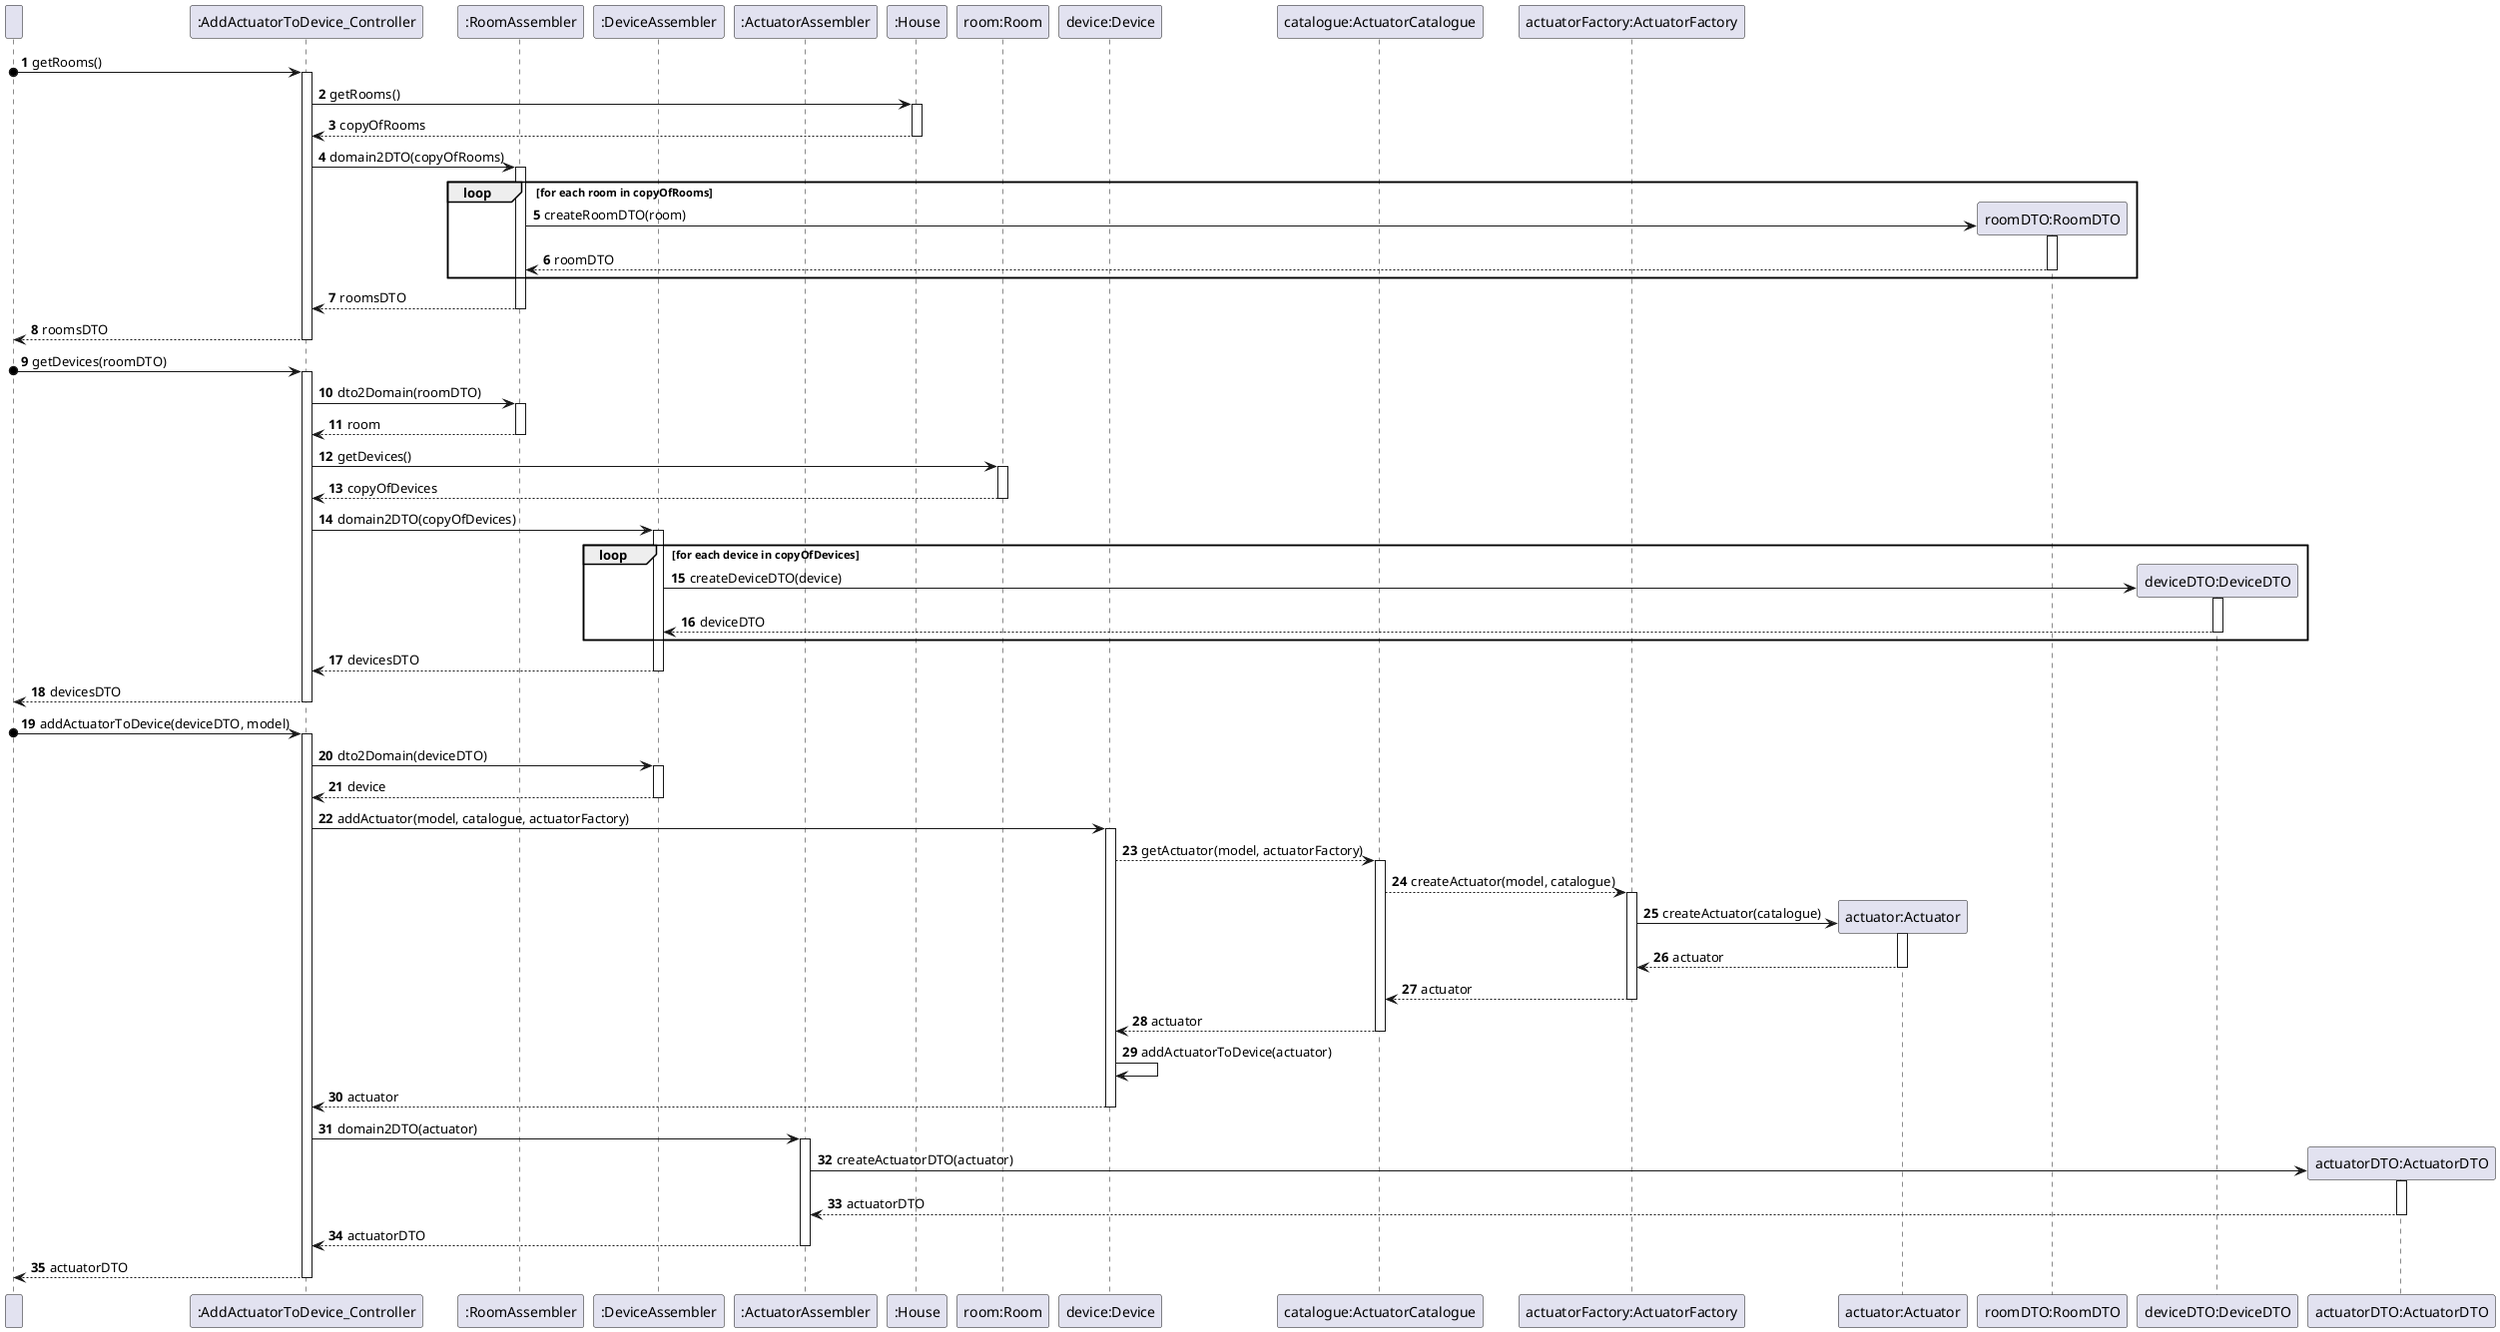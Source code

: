 @startuml
'https://plantuml.com/sequence-diagram

participant " " as User

participant ":AddActuatorToDevice_Controller" as AddActuatorToDevice_Controller

participant ":RoomAssembler" as RoomAssembler

participant ":DeviceAssembler" as DeviceAssembler

participant ":ActuatorAssembler" as ActuatorAssembler

participant ":House" as House

participant "room:Room" as Room

participant "device:Device" as Device

participant "catalogue:ActuatorCatalogue" as CatalogueActuator

participant "actuatorFactory:ActuatorFactory" as ActuatorFactory

participant "actuator:Actuator" as Actuator

participant "roomDTO:RoomDTO" as RoomDTO

participant "deviceDTO:DeviceDTO" as DeviceDTO

participant "actuatorDTO:ActuatorDTO" as ActuatorDTO

autonumber

'----------------------------------------------------'

User o-> AddActuatorToDevice_Controller: getRooms()

activate AddActuatorToDevice_Controller

AddActuatorToDevice_Controller -> House: getRooms()

activate House

House --> AddActuatorToDevice_Controller: copyOfRooms

deactivate House

AddActuatorToDevice_Controller -> RoomAssembler: domain2DTO(copyOfRooms)

activate RoomAssembler

loop for each room in copyOfRooms

create RoomDTO
    RoomAssembler -> RoomDTO: createRoomDTO(room)
    activate RoomDTO
    RoomDTO --> RoomAssembler: roomDTO
    deactivate RoomDTO
end

RoomAssembler --> AddActuatorToDevice_Controller: roomsDTO

deactivate RoomAssembler

AddActuatorToDevice_Controller --> User: roomsDTO

deactivate AddActuatorToDevice_Controller

'----------------------------------------------------'

User o-> AddActuatorToDevice_Controller: getDevices(roomDTO)

activate AddActuatorToDevice_Controller

AddActuatorToDevice_Controller -> RoomAssembler: dto2Domain(roomDTO)

activate RoomAssembler

RoomAssembler --> AddActuatorToDevice_Controller: room

deactivate RoomAssembler

AddActuatorToDevice_Controller -> Room: getDevices()

activate Room

Room --> AddActuatorToDevice_Controller: copyOfDevices

deactivate Room

AddActuatorToDevice_Controller -> DeviceAssembler: domain2DTO(copyOfDevices)

activate DeviceAssembler

loop for each device in copyOfDevices

create DeviceDTO
    DeviceAssembler -> DeviceDTO: createDeviceDTO(device)
    activate DeviceDTO
    DeviceDTO --> DeviceAssembler: deviceDTO
    deactivate DeviceDTO
end

DeviceAssembler --> AddActuatorToDevice_Controller: devicesDTO

deactivate DeviceAssembler

AddActuatorToDevice_Controller --> User: devicesDTO

deactivate AddActuatorToDevice_Controller

'----------------------------------------------------'

User o-> AddActuatorToDevice_Controller: addActuatorToDevice(deviceDTO, model)

activate AddActuatorToDevice_Controller

AddActuatorToDevice_Controller -> DeviceAssembler: dto2Domain(deviceDTO)

activate DeviceAssembler

DeviceAssembler --> AddActuatorToDevice_Controller: device

deactivate DeviceAssembler

AddActuatorToDevice_Controller -> Device: addActuator(model, catalogue, actuatorFactory)

activate Device

Device --> CatalogueActuator: getActuator(model, actuatorFactory)

activate CatalogueActuator

CatalogueActuator --> ActuatorFactory: createActuator(model, catalogue)

activate ActuatorFactory

create Actuator

ActuatorFactory -> Actuator: createActuator(catalogue)

activate Actuator

Actuator --> ActuatorFactory: actuator

deactivate Actuator

ActuatorFactory --> CatalogueActuator: actuator

deactivate ActuatorFactory

CatalogueActuator --> Device: actuator

deactivate CatalogueActuator

Device -> Device: addActuatorToDevice(actuator)

Device --> AddActuatorToDevice_Controller: actuator

deactivate Device

AddActuatorToDevice_Controller -> ActuatorAssembler: domain2DTO(actuator)

activate ActuatorAssembler

create ActuatorDTO

ActuatorAssembler -> ActuatorDTO: createActuatorDTO(actuator)

activate ActuatorDTO

ActuatorDTO --> ActuatorAssembler: actuatorDTO

deactivate ActuatorDTO

ActuatorAssembler --> AddActuatorToDevice_Controller: actuatorDTO

deactivate ActuatorAssembler

AddActuatorToDevice_Controller --> User: actuatorDTO

deactivate AddActuatorToDevice_Controller


@enduml